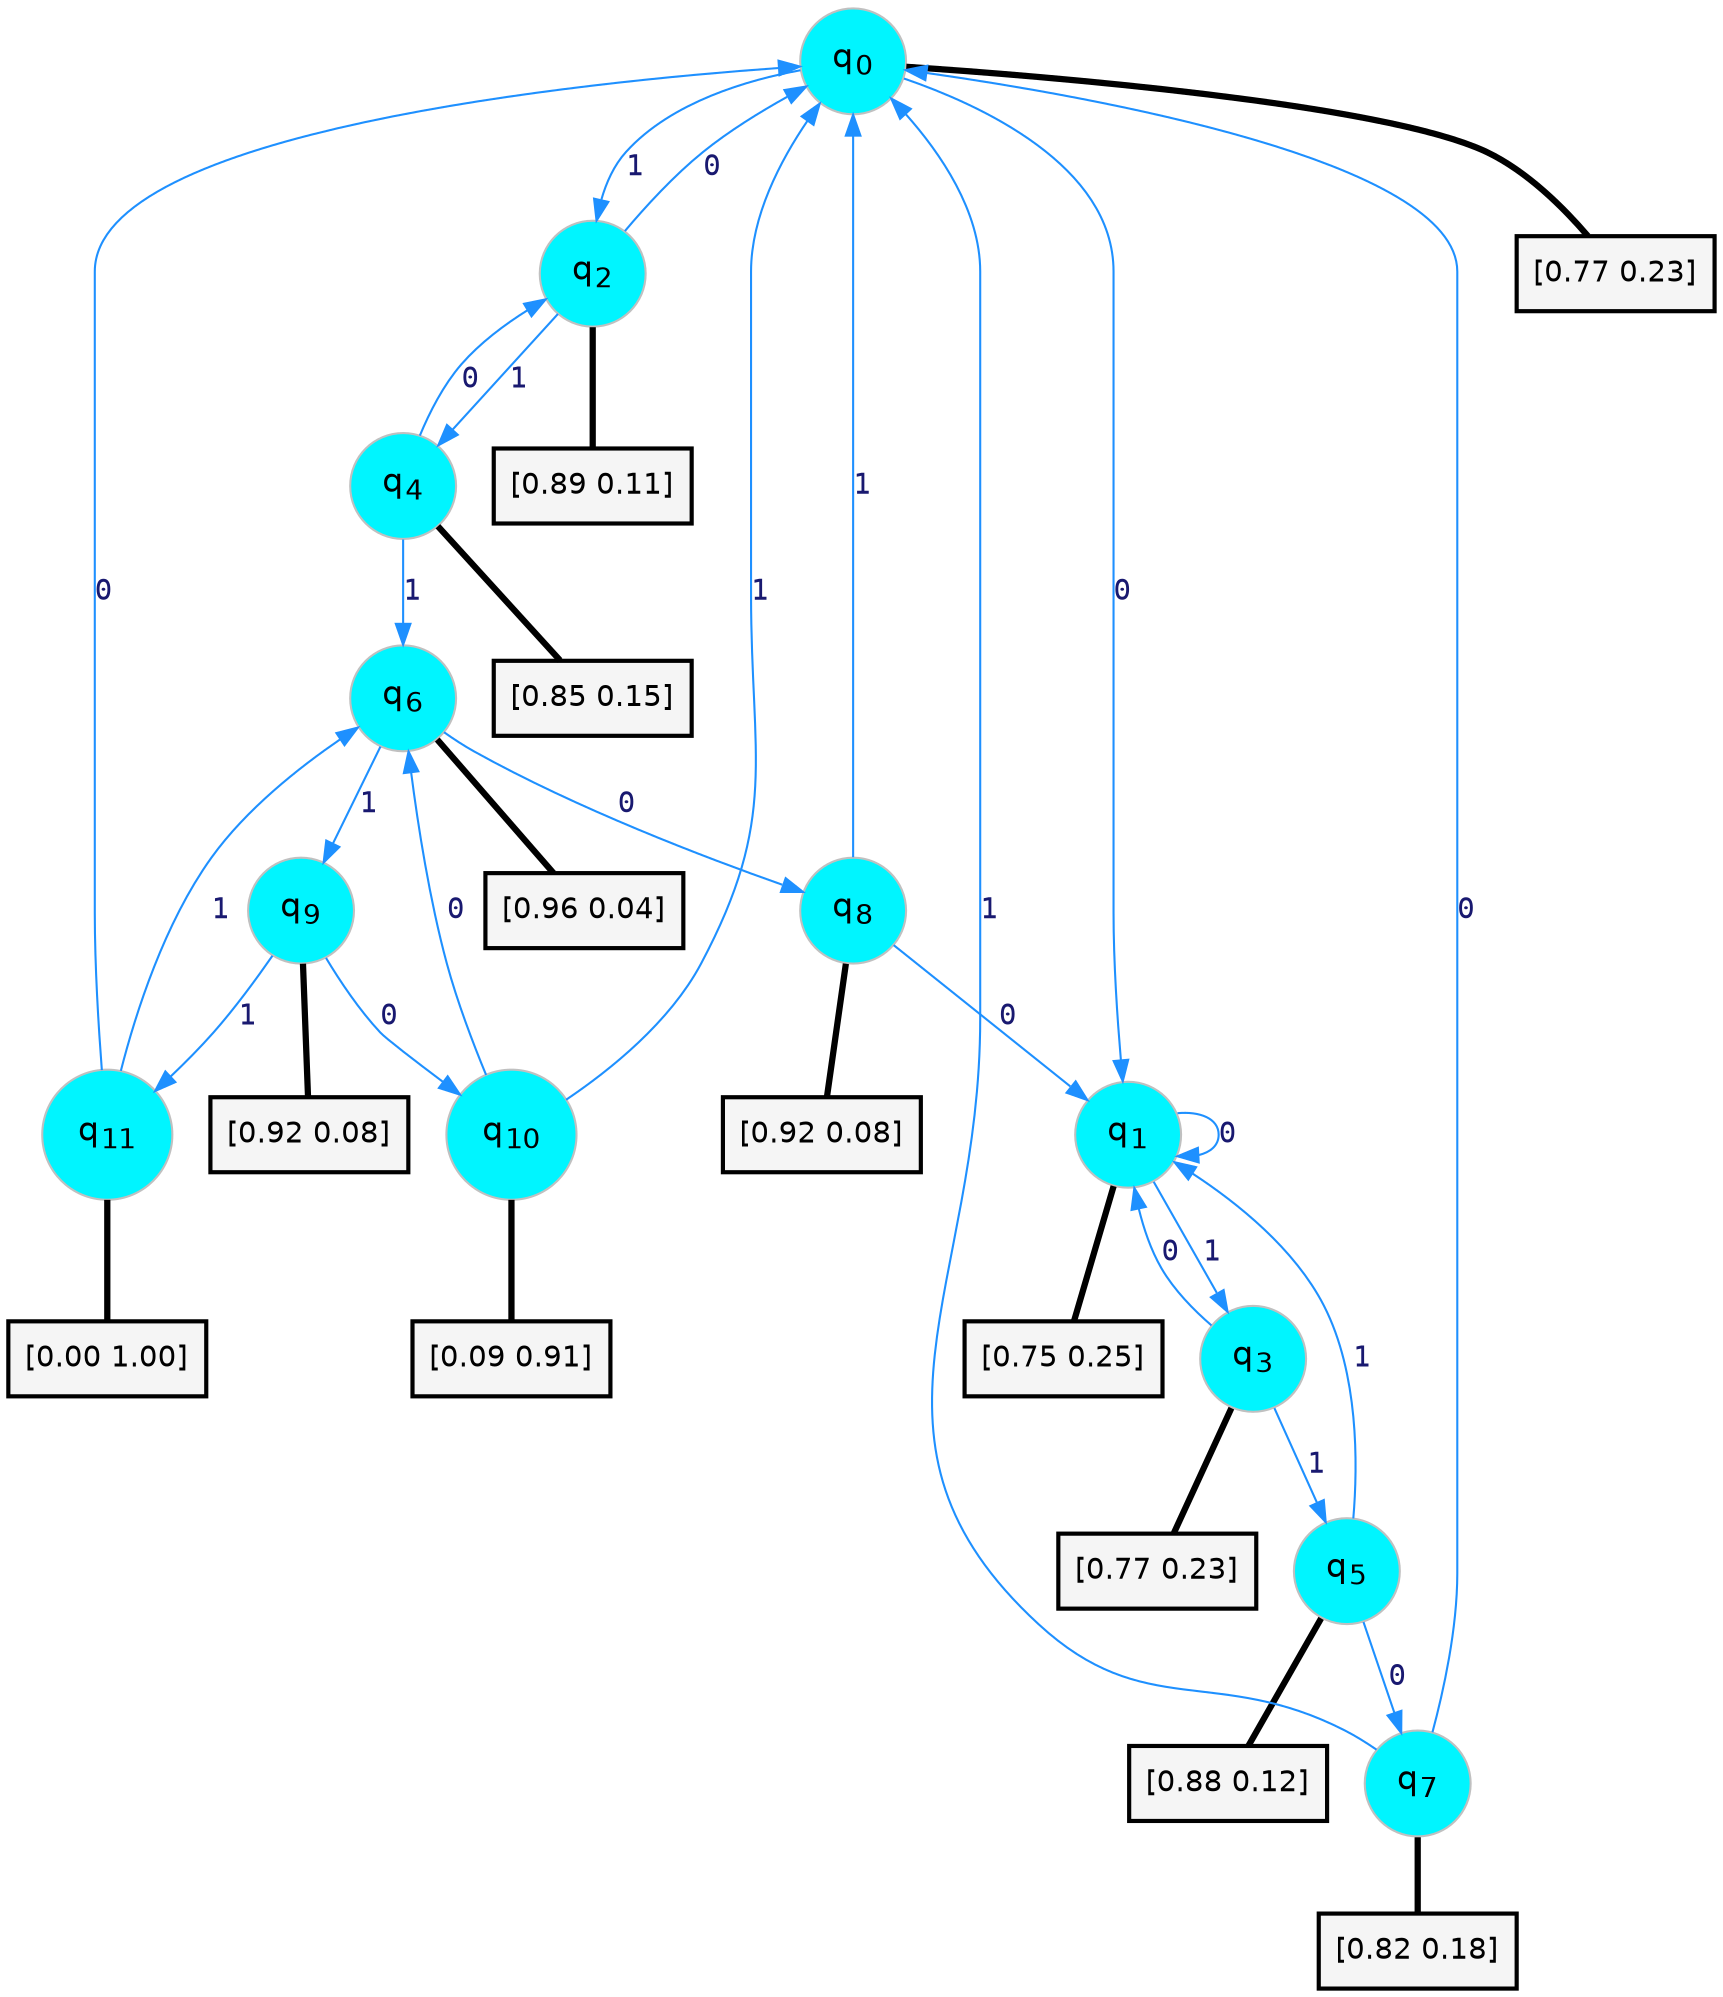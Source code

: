digraph G {
graph [
bgcolor=transparent, dpi=300, rankdir=TD, size="40,25"];
node [
color=gray, fillcolor=turquoise1, fontcolor=black, fontname=Helvetica, fontsize=16, fontweight=bold, shape=circle, style=filled];
edge [
arrowsize=1, color=dodgerblue1, fontcolor=midnightblue, fontname=courier, fontweight=bold, penwidth=1, style=solid, weight=20];
0[label=<q<SUB>0</SUB>>];
1[label=<q<SUB>1</SUB>>];
2[label=<q<SUB>2</SUB>>];
3[label=<q<SUB>3</SUB>>];
4[label=<q<SUB>4</SUB>>];
5[label=<q<SUB>5</SUB>>];
6[label=<q<SUB>6</SUB>>];
7[label=<q<SUB>7</SUB>>];
8[label=<q<SUB>8</SUB>>];
9[label=<q<SUB>9</SUB>>];
10[label=<q<SUB>10</SUB>>];
11[label=<q<SUB>11</SUB>>];
12[label="[0.77 0.23]", shape=box,fontcolor=black, fontname=Helvetica, fontsize=14, penwidth=2, fillcolor=whitesmoke,color=black];
13[label="[0.75 0.25]", shape=box,fontcolor=black, fontname=Helvetica, fontsize=14, penwidth=2, fillcolor=whitesmoke,color=black];
14[label="[0.89 0.11]", shape=box,fontcolor=black, fontname=Helvetica, fontsize=14, penwidth=2, fillcolor=whitesmoke,color=black];
15[label="[0.77 0.23]", shape=box,fontcolor=black, fontname=Helvetica, fontsize=14, penwidth=2, fillcolor=whitesmoke,color=black];
16[label="[0.85 0.15]", shape=box,fontcolor=black, fontname=Helvetica, fontsize=14, penwidth=2, fillcolor=whitesmoke,color=black];
17[label="[0.88 0.12]", shape=box,fontcolor=black, fontname=Helvetica, fontsize=14, penwidth=2, fillcolor=whitesmoke,color=black];
18[label="[0.96 0.04]", shape=box,fontcolor=black, fontname=Helvetica, fontsize=14, penwidth=2, fillcolor=whitesmoke,color=black];
19[label="[0.82 0.18]", shape=box,fontcolor=black, fontname=Helvetica, fontsize=14, penwidth=2, fillcolor=whitesmoke,color=black];
20[label="[0.92 0.08]", shape=box,fontcolor=black, fontname=Helvetica, fontsize=14, penwidth=2, fillcolor=whitesmoke,color=black];
21[label="[0.92 0.08]", shape=box,fontcolor=black, fontname=Helvetica, fontsize=14, penwidth=2, fillcolor=whitesmoke,color=black];
22[label="[0.09 0.91]", shape=box,fontcolor=black, fontname=Helvetica, fontsize=14, penwidth=2, fillcolor=whitesmoke,color=black];
23[label="[0.00 1.00]", shape=box,fontcolor=black, fontname=Helvetica, fontsize=14, penwidth=2, fillcolor=whitesmoke,color=black];
0->1 [label=0];
0->2 [label=1];
0->12 [arrowhead=none, penwidth=3,color=black];
1->1 [label=0];
1->3 [label=1];
1->13 [arrowhead=none, penwidth=3,color=black];
2->0 [label=0];
2->4 [label=1];
2->14 [arrowhead=none, penwidth=3,color=black];
3->1 [label=0];
3->5 [label=1];
3->15 [arrowhead=none, penwidth=3,color=black];
4->2 [label=0];
4->6 [label=1];
4->16 [arrowhead=none, penwidth=3,color=black];
5->7 [label=0];
5->1 [label=1];
5->17 [arrowhead=none, penwidth=3,color=black];
6->8 [label=0];
6->9 [label=1];
6->18 [arrowhead=none, penwidth=3,color=black];
7->0 [label=0];
7->0 [label=1];
7->19 [arrowhead=none, penwidth=3,color=black];
8->1 [label=0];
8->0 [label=1];
8->20 [arrowhead=none, penwidth=3,color=black];
9->10 [label=0];
9->11 [label=1];
9->21 [arrowhead=none, penwidth=3,color=black];
10->6 [label=0];
10->0 [label=1];
10->22 [arrowhead=none, penwidth=3,color=black];
11->0 [label=0];
11->6 [label=1];
11->23 [arrowhead=none, penwidth=3,color=black];
}
